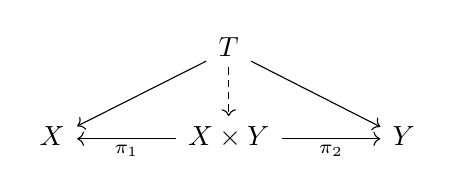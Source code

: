 \begin{tikzcd}[column sep=large]
  &T\arrow{dr}\arrow{dl}\arrow[d,dashed]&\\
  X& X \times Y \arrow{l}{\pi_1}[swap]{}\arrow{r}{}[swap]{\pi_2}&Y
\end{tikzcd}
